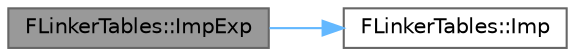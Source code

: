 digraph "FLinkerTables::ImpExp"
{
 // INTERACTIVE_SVG=YES
 // LATEX_PDF_SIZE
  bgcolor="transparent";
  edge [fontname=Helvetica,fontsize=10,labelfontname=Helvetica,labelfontsize=10];
  node [fontname=Helvetica,fontsize=10,shape=box,height=0.2,width=0.4];
  rankdir="LR";
  Node1 [id="Node000001",label="FLinkerTables::ImpExp",height=0.2,width=0.4,color="gray40", fillcolor="grey60", style="filled", fontcolor="black",tooltip="Check that this Index is non-null and return an import or export."];
  Node1 -> Node2 [id="edge1_Node000001_Node000002",color="steelblue1",style="solid",tooltip=" "];
  Node2 [id="Node000002",label="FLinkerTables::Imp",height=0.2,width=0.4,color="grey40", fillcolor="white", style="filled",URL="$dc/dc3/classFLinkerTables.html#a712f54a18b5ff99cc6be27b3506307e4",tooltip="Check that this Index is non-null and an import and return an import."];
}
